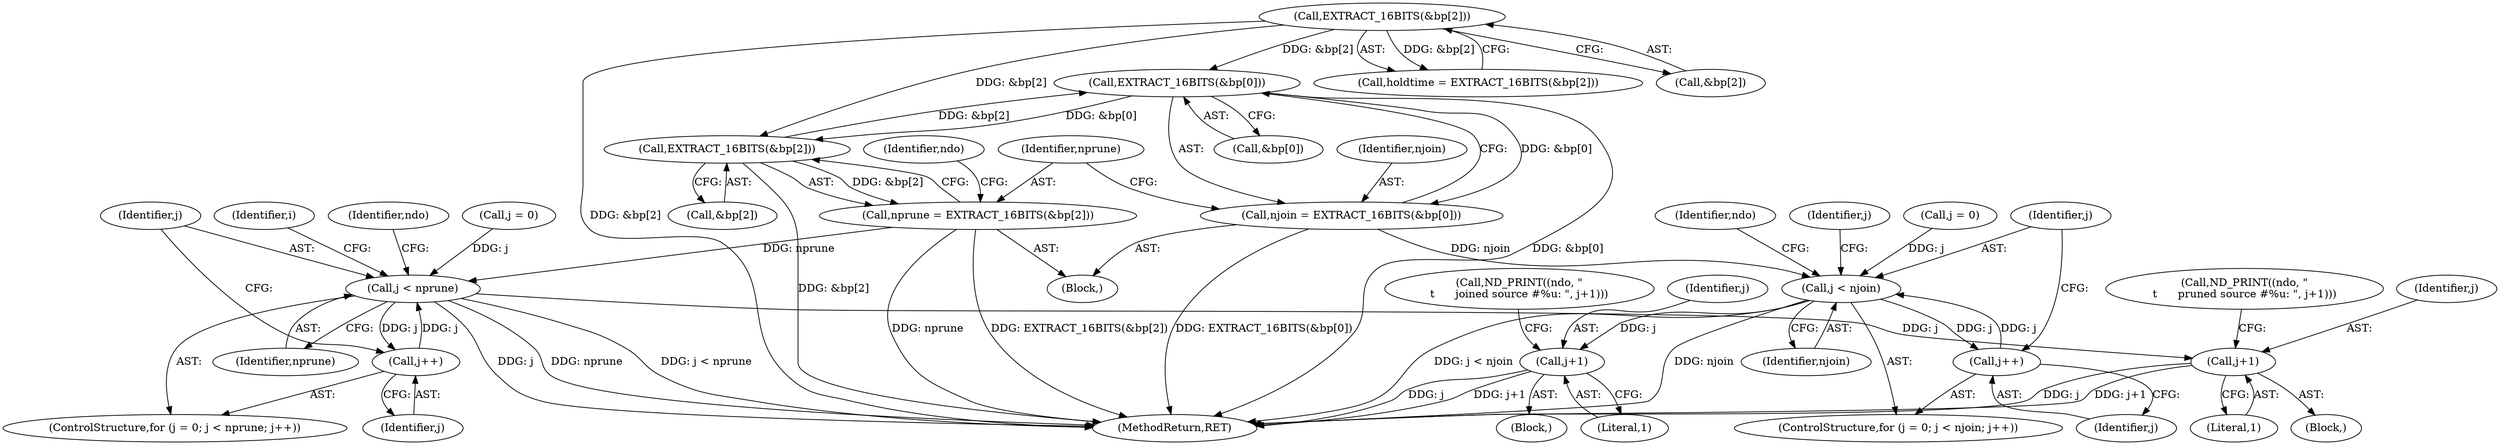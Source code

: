 digraph "0_tcpdump_5dc1860d8267b1e0cb78c9ffa2a40bea2fdb3ddc_4@pointer" {
"1000887" [label="(Call,EXTRACT_16BITS(&bp[0]))"];
"1000787" [label="(Call,EXTRACT_16BITS(&bp[2]))"];
"1000894" [label="(Call,EXTRACT_16BITS(&bp[2]))"];
"1000887" [label="(Call,EXTRACT_16BITS(&bp[0]))"];
"1000885" [label="(Call,njoin = EXTRACT_16BITS(&bp[0]))"];
"1000917" [label="(Call,j < njoin)"];
"1000920" [label="(Call,j++)"];
"1000928" [label="(Call,j+1)"];
"1000892" [label="(Call,nprune = EXTRACT_16BITS(&bp[2]))"];
"1000957" [label="(Call,j < nprune)"];
"1000960" [label="(Call,j++)"];
"1000968" [label="(Call,j+1)"];
"1000837" [label="(Block,)"];
"1000886" [label="(Identifier,njoin)"];
"1000953" [label="(ControlStructure,for (j = 0; j < nprune; j++))"];
"1000965" [label="(Identifier,ndo)"];
"1000893" [label="(Identifier,nprune)"];
"1000957" [label="(Call,j < nprune)"];
"1000968" [label="(Call,j+1)"];
"1000921" [label="(Identifier,j)"];
"1000918" [label="(Identifier,j)"];
"1000928" [label="(Call,j+1)"];
"1000954" [label="(Call,j = 0)"];
"1000959" [label="(Identifier,nprune)"];
"1000894" [label="(Call,EXTRACT_16BITS(&bp[2]))"];
"1001586" [label="(MethodReturn,RET)"];
"1000787" [label="(Call,EXTRACT_16BITS(&bp[2]))"];
"1000929" [label="(Identifier,j)"];
"1000836" [label="(Identifier,i)"];
"1000960" [label="(Call,j++)"];
"1000926" [label="(Block,)"];
"1000914" [label="(Call,j = 0)"];
"1000925" [label="(Identifier,ndo)"];
"1000887" [label="(Call,EXTRACT_16BITS(&bp[0]))"];
"1000923" [label="(Call,ND_PRINT((ndo, \"\n\t      joined source #%u: \", j+1)))"];
"1000888" [label="(Call,&bp[0])"];
"1000919" [label="(Identifier,njoin)"];
"1000895" [label="(Call,&bp[2])"];
"1000917" [label="(Call,j < njoin)"];
"1000969" [label="(Identifier,j)"];
"1000885" [label="(Call,njoin = EXTRACT_16BITS(&bp[0]))"];
"1000955" [label="(Identifier,j)"];
"1000963" [label="(Call,ND_PRINT((ndo, \"\n\t      pruned source #%u: \", j+1)))"];
"1000785" [label="(Call,holdtime = EXTRACT_16BITS(&bp[2]))"];
"1000961" [label="(Identifier,j)"];
"1000970" [label="(Literal,1)"];
"1000901" [label="(Identifier,ndo)"];
"1000913" [label="(ControlStructure,for (j = 0; j < njoin; j++))"];
"1000892" [label="(Call,nprune = EXTRACT_16BITS(&bp[2]))"];
"1000958" [label="(Identifier,j)"];
"1000966" [label="(Block,)"];
"1000930" [label="(Literal,1)"];
"1000788" [label="(Call,&bp[2])"];
"1000920" [label="(Call,j++)"];
"1000887" -> "1000885"  [label="AST: "];
"1000887" -> "1000888"  [label="CFG: "];
"1000888" -> "1000887"  [label="AST: "];
"1000885" -> "1000887"  [label="CFG: "];
"1000887" -> "1001586"  [label="DDG: &bp[0]"];
"1000887" -> "1000885"  [label="DDG: &bp[0]"];
"1000787" -> "1000887"  [label="DDG: &bp[2]"];
"1000894" -> "1000887"  [label="DDG: &bp[2]"];
"1000887" -> "1000894"  [label="DDG: &bp[0]"];
"1000787" -> "1000785"  [label="AST: "];
"1000787" -> "1000788"  [label="CFG: "];
"1000788" -> "1000787"  [label="AST: "];
"1000785" -> "1000787"  [label="CFG: "];
"1000787" -> "1001586"  [label="DDG: &bp[2]"];
"1000787" -> "1000785"  [label="DDG: &bp[2]"];
"1000787" -> "1000894"  [label="DDG: &bp[2]"];
"1000894" -> "1000892"  [label="AST: "];
"1000894" -> "1000895"  [label="CFG: "];
"1000895" -> "1000894"  [label="AST: "];
"1000892" -> "1000894"  [label="CFG: "];
"1000894" -> "1001586"  [label="DDG: &bp[2]"];
"1000894" -> "1000892"  [label="DDG: &bp[2]"];
"1000885" -> "1000837"  [label="AST: "];
"1000886" -> "1000885"  [label="AST: "];
"1000893" -> "1000885"  [label="CFG: "];
"1000885" -> "1001586"  [label="DDG: EXTRACT_16BITS(&bp[0])"];
"1000885" -> "1000917"  [label="DDG: njoin"];
"1000917" -> "1000913"  [label="AST: "];
"1000917" -> "1000919"  [label="CFG: "];
"1000918" -> "1000917"  [label="AST: "];
"1000919" -> "1000917"  [label="AST: "];
"1000925" -> "1000917"  [label="CFG: "];
"1000955" -> "1000917"  [label="CFG: "];
"1000917" -> "1001586"  [label="DDG: njoin"];
"1000917" -> "1001586"  [label="DDG: j < njoin"];
"1000920" -> "1000917"  [label="DDG: j"];
"1000914" -> "1000917"  [label="DDG: j"];
"1000917" -> "1000920"  [label="DDG: j"];
"1000917" -> "1000928"  [label="DDG: j"];
"1000920" -> "1000913"  [label="AST: "];
"1000920" -> "1000921"  [label="CFG: "];
"1000921" -> "1000920"  [label="AST: "];
"1000918" -> "1000920"  [label="CFG: "];
"1000928" -> "1000926"  [label="AST: "];
"1000928" -> "1000930"  [label="CFG: "];
"1000929" -> "1000928"  [label="AST: "];
"1000930" -> "1000928"  [label="AST: "];
"1000923" -> "1000928"  [label="CFG: "];
"1000928" -> "1001586"  [label="DDG: j"];
"1000928" -> "1001586"  [label="DDG: j+1"];
"1000892" -> "1000837"  [label="AST: "];
"1000893" -> "1000892"  [label="AST: "];
"1000901" -> "1000892"  [label="CFG: "];
"1000892" -> "1001586"  [label="DDG: nprune"];
"1000892" -> "1001586"  [label="DDG: EXTRACT_16BITS(&bp[2])"];
"1000892" -> "1000957"  [label="DDG: nprune"];
"1000957" -> "1000953"  [label="AST: "];
"1000957" -> "1000959"  [label="CFG: "];
"1000958" -> "1000957"  [label="AST: "];
"1000959" -> "1000957"  [label="AST: "];
"1000965" -> "1000957"  [label="CFG: "];
"1000836" -> "1000957"  [label="CFG: "];
"1000957" -> "1001586"  [label="DDG: j < nprune"];
"1000957" -> "1001586"  [label="DDG: j"];
"1000957" -> "1001586"  [label="DDG: nprune"];
"1000960" -> "1000957"  [label="DDG: j"];
"1000954" -> "1000957"  [label="DDG: j"];
"1000957" -> "1000960"  [label="DDG: j"];
"1000957" -> "1000968"  [label="DDG: j"];
"1000960" -> "1000953"  [label="AST: "];
"1000960" -> "1000961"  [label="CFG: "];
"1000961" -> "1000960"  [label="AST: "];
"1000958" -> "1000960"  [label="CFG: "];
"1000968" -> "1000966"  [label="AST: "];
"1000968" -> "1000970"  [label="CFG: "];
"1000969" -> "1000968"  [label="AST: "];
"1000970" -> "1000968"  [label="AST: "];
"1000963" -> "1000968"  [label="CFG: "];
"1000968" -> "1001586"  [label="DDG: j"];
"1000968" -> "1001586"  [label="DDG: j+1"];
}
